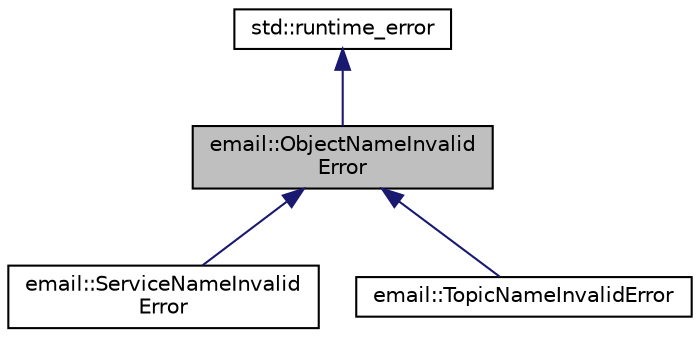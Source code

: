 digraph "email::ObjectNameInvalidError"
{
 // LATEX_PDF_SIZE
  edge [fontname="Helvetica",fontsize="10",labelfontname="Helvetica",labelfontsize="10"];
  node [fontname="Helvetica",fontsize="10",shape=record];
  Node1 [label="email::ObjectNameInvalid\lError",height=0.2,width=0.4,color="black", fillcolor="grey75", style="filled", fontcolor="black",tooltip="Error when an object name is invalid."];
  Node2 -> Node1 [dir="back",color="midnightblue",fontsize="10",style="solid",fontname="Helvetica"];
  Node2 [label="std::runtime_error",height=0.2,width=0.4,color="black", fillcolor="white", style="filled",URL="/home/runner/work/rmw_email/rmw_email/gen_docs/data/cppreference-doxygen-web.tag.xml$cpp/error/runtime_error.html",tooltip=" "];
  Node1 -> Node3 [dir="back",color="midnightblue",fontsize="10",style="solid",fontname="Helvetica"];
  Node3 [label="email::ServiceNameInvalid\lError",height=0.2,width=0.4,color="black", fillcolor="white", style="filled",URL="$classemail_1_1ServiceNameInvalidError.html",tooltip="Error when a service name is invalid."];
  Node1 -> Node4 [dir="back",color="midnightblue",fontsize="10",style="solid",fontname="Helvetica"];
  Node4 [label="email::TopicNameInvalidError",height=0.2,width=0.4,color="black", fillcolor="white", style="filled",URL="$classemail_1_1TopicNameInvalidError.html",tooltip="Error when a topic name is invalid."];
}

